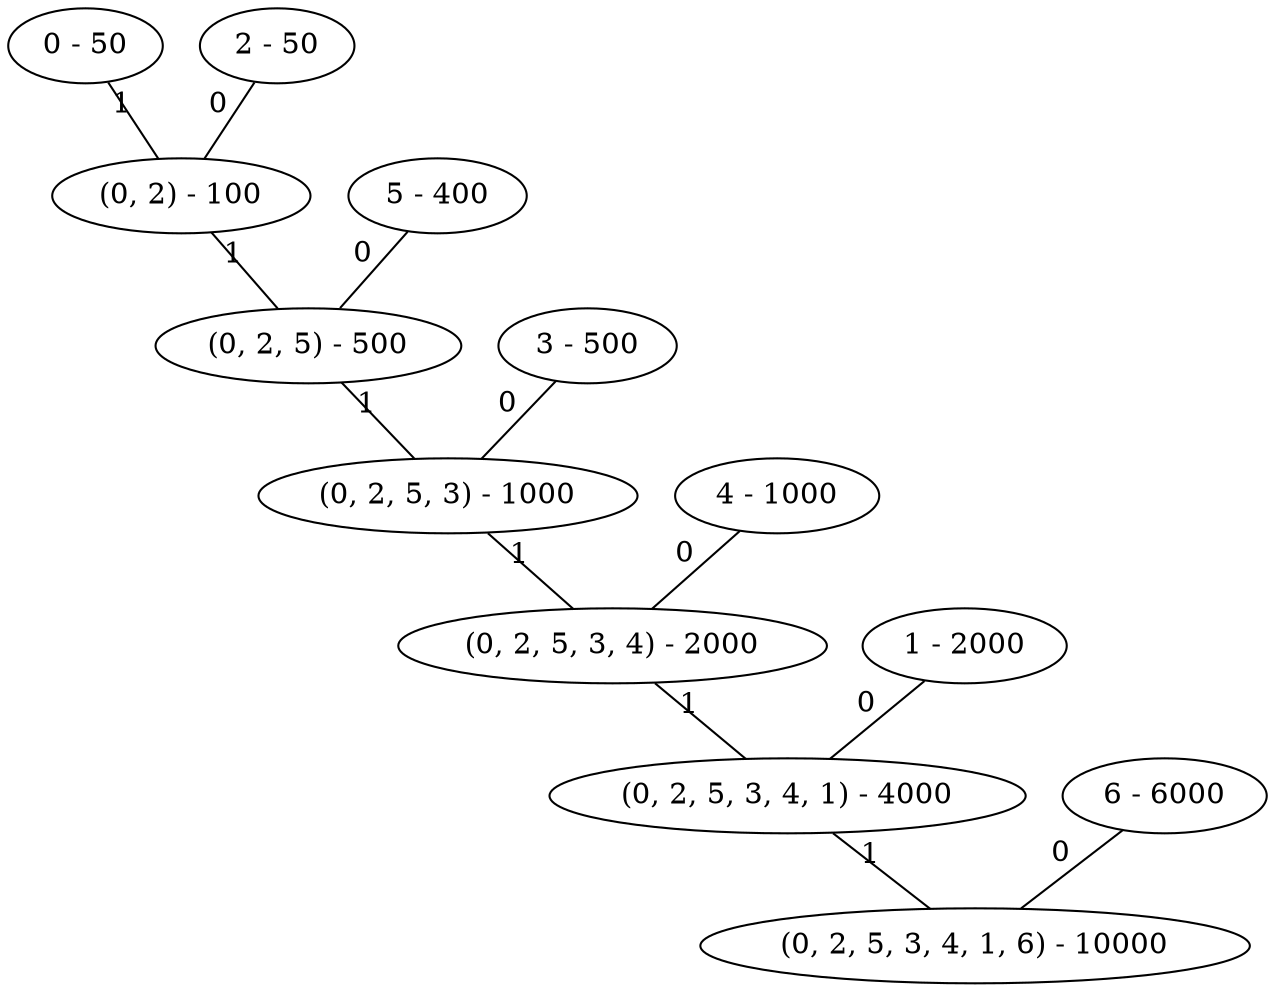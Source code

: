 graph {
    "0 - 50" -- "(0, 2) - 100" [xlabel="1"]
    "2 - 50" -- "(0, 2) - 100" [xlabel="0"]
    "5 - 400" -- "(0, 2, 5) - 500" [xlabel="0"]
    "3 - 500" -- "(0, 2, 5, 3) - 1000" [xlabel="0"]
    "4 - 1000" -- "(0, 2, 5, 3, 4) - 2000" [xlabel="0"]
    "1 - 2000" -- "(0, 2, 5, 3, 4, 1) - 4000" [xlabel="0"]
    "6 - 6000" -- "(0, 2, 5, 3, 4, 1, 6) - 10000" [xlabel="0"]
    "(0, 2) - 100" -- "(0, 2, 5) - 500" [xlabel="1"]
    "(0, 2, 5) - 500" -- "(0, 2, 5, 3) - 1000" [xlabel="1"]
    "(0, 2, 5, 3) - 1000" -- "(0, 2, 5, 3, 4) - 2000" [xlabel="1"]
    "(0, 2, 5, 3, 4) - 2000" -- "(0, 2, 5, 3, 4, 1) - 4000" [xlabel="1"]
    "(0, 2, 5, 3, 4, 1) - 4000" -- "(0, 2, 5, 3, 4, 1, 6) - 10000" [xlabel="1"]
}